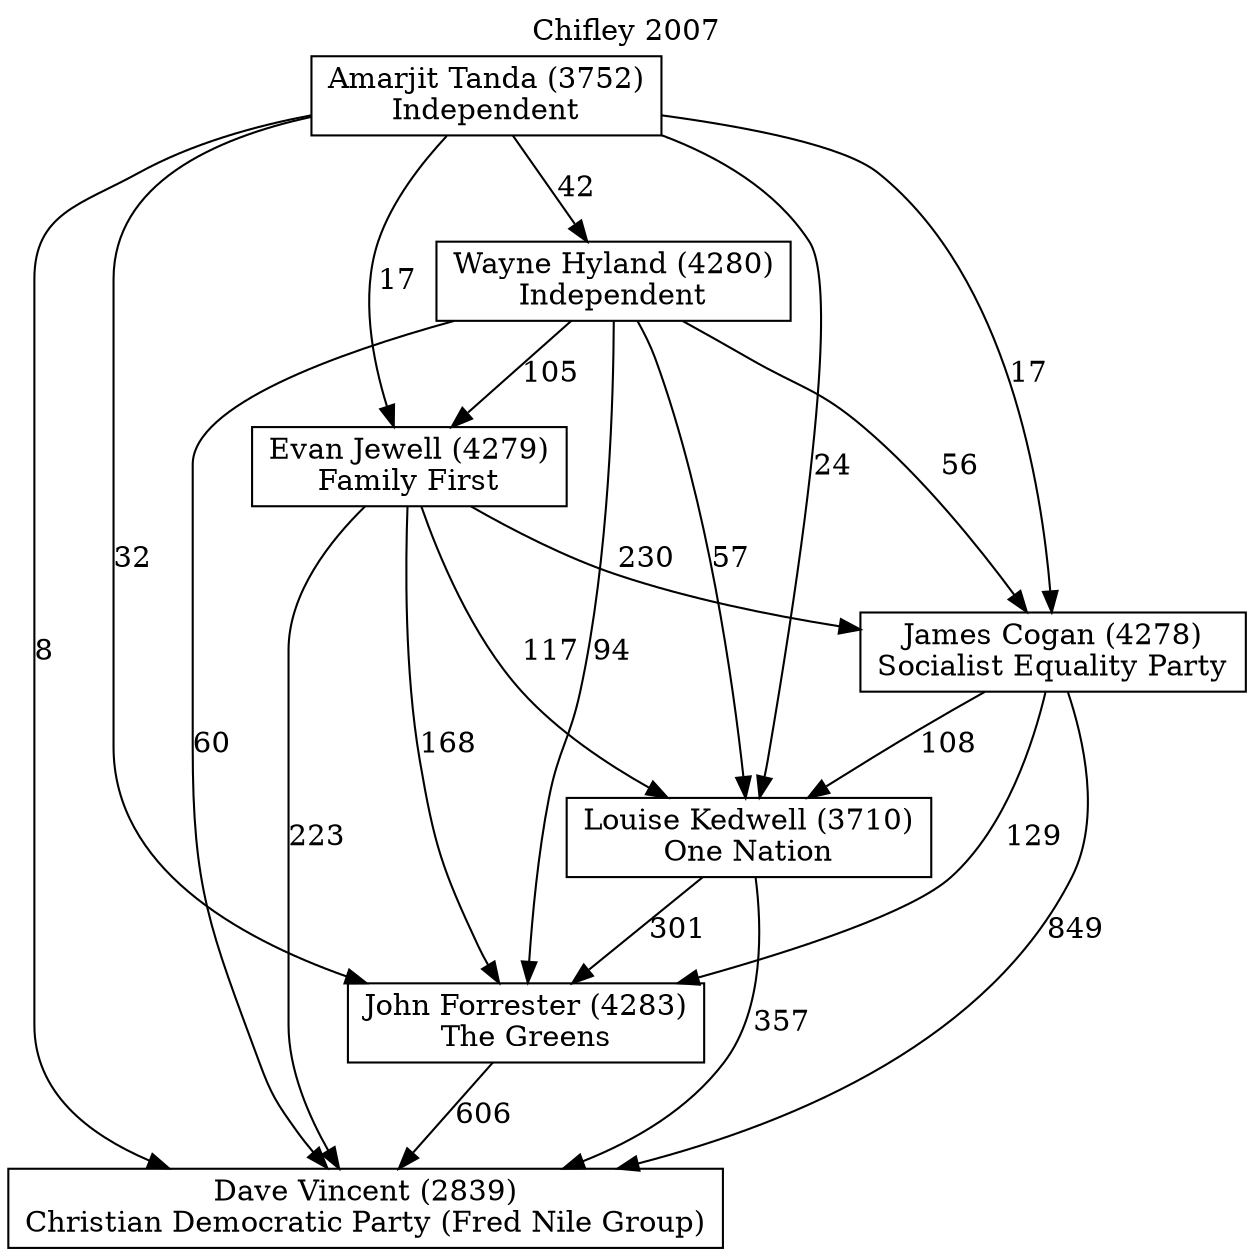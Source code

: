// House preference flow
digraph "Dave Vincent (2839)_Chifley_2007" {
	graph [label="Chifley 2007" labelloc=t mclimit=10]
	node [shape=box]
	"Dave Vincent (2839)" [label="Dave Vincent (2839)
Christian Democratic Party (Fred Nile Group)"]
	"John Forrester (4283)" [label="John Forrester (4283)
The Greens"]
	"Louise Kedwell (3710)" [label="Louise Kedwell (3710)
One Nation"]
	"James Cogan (4278)" [label="James Cogan (4278)
Socialist Equality Party"]
	"Evan Jewell (4279)" [label="Evan Jewell (4279)
Family First"]
	"Wayne Hyland (4280)" [label="Wayne Hyland (4280)
Independent"]
	"Amarjit Tanda (3752)" [label="Amarjit Tanda (3752)
Independent"]
	"John Forrester (4283)" -> "Dave Vincent (2839)" [label=606]
	"Louise Kedwell (3710)" -> "John Forrester (4283)" [label=301]
	"James Cogan (4278)" -> "Louise Kedwell (3710)" [label=108]
	"Evan Jewell (4279)" -> "James Cogan (4278)" [label=230]
	"Wayne Hyland (4280)" -> "Evan Jewell (4279)" [label=105]
	"Amarjit Tanda (3752)" -> "Wayne Hyland (4280)" [label=42]
	"Louise Kedwell (3710)" -> "Dave Vincent (2839)" [label=357]
	"James Cogan (4278)" -> "Dave Vincent (2839)" [label=849]
	"Evan Jewell (4279)" -> "Dave Vincent (2839)" [label=223]
	"Wayne Hyland (4280)" -> "Dave Vincent (2839)" [label=60]
	"Amarjit Tanda (3752)" -> "Dave Vincent (2839)" [label=8]
	"Amarjit Tanda (3752)" -> "Evan Jewell (4279)" [label=17]
	"Wayne Hyland (4280)" -> "James Cogan (4278)" [label=56]
	"Amarjit Tanda (3752)" -> "James Cogan (4278)" [label=17]
	"Evan Jewell (4279)" -> "Louise Kedwell (3710)" [label=117]
	"Wayne Hyland (4280)" -> "Louise Kedwell (3710)" [label=57]
	"Amarjit Tanda (3752)" -> "Louise Kedwell (3710)" [label=24]
	"James Cogan (4278)" -> "John Forrester (4283)" [label=129]
	"Evan Jewell (4279)" -> "John Forrester (4283)" [label=168]
	"Wayne Hyland (4280)" -> "John Forrester (4283)" [label=94]
	"Amarjit Tanda (3752)" -> "John Forrester (4283)" [label=32]
}
